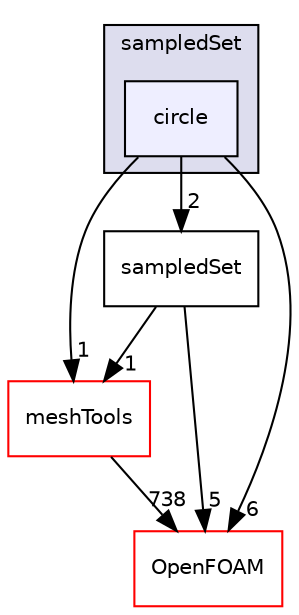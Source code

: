 digraph "src/sampling/sampledSet/circle" {
  bgcolor=transparent;
  compound=true
  node [ fontsize="10", fontname="Helvetica"];
  edge [ labelfontsize="10", labelfontname="Helvetica"];
  subgraph clusterdir_8b5e667856203d1590a744034ba627a3 {
    graph [ bgcolor="#ddddee", pencolor="black", label="sampledSet" fontname="Helvetica", fontsize="10", URL="dir_8b5e667856203d1590a744034ba627a3.html"]
  dir_bd0673d212c935294c69554f4faaad73 [shape=box, label="circle", style="filled", fillcolor="#eeeeff", pencolor="black", URL="dir_bd0673d212c935294c69554f4faaad73.html"];
  }
  dir_ae30ad0bef50cf391b24c614251bb9fd [shape=box label="meshTools" color="red" URL="dir_ae30ad0bef50cf391b24c614251bb9fd.html"];
  dir_548bfa904a2e5ae4da728d756cdd2146 [shape=box label="sampledSet" URL="dir_548bfa904a2e5ae4da728d756cdd2146.html"];
  dir_c5473ff19b20e6ec4dfe5c310b3778a8 [shape=box label="OpenFOAM" color="red" URL="dir_c5473ff19b20e6ec4dfe5c310b3778a8.html"];
  dir_bd0673d212c935294c69554f4faaad73->dir_ae30ad0bef50cf391b24c614251bb9fd [headlabel="1", labeldistance=1.5 headhref="dir_002687_001804.html"];
  dir_bd0673d212c935294c69554f4faaad73->dir_548bfa904a2e5ae4da728d756cdd2146 [headlabel="2", labeldistance=1.5 headhref="dir_002687_002695.html"];
  dir_bd0673d212c935294c69554f4faaad73->dir_c5473ff19b20e6ec4dfe5c310b3778a8 [headlabel="6", labeldistance=1.5 headhref="dir_002687_001950.html"];
  dir_ae30ad0bef50cf391b24c614251bb9fd->dir_c5473ff19b20e6ec4dfe5c310b3778a8 [headlabel="738", labeldistance=1.5 headhref="dir_001804_001950.html"];
  dir_548bfa904a2e5ae4da728d756cdd2146->dir_ae30ad0bef50cf391b24c614251bb9fd [headlabel="1", labeldistance=1.5 headhref="dir_002695_001804.html"];
  dir_548bfa904a2e5ae4da728d756cdd2146->dir_c5473ff19b20e6ec4dfe5c310b3778a8 [headlabel="5", labeldistance=1.5 headhref="dir_002695_001950.html"];
}
